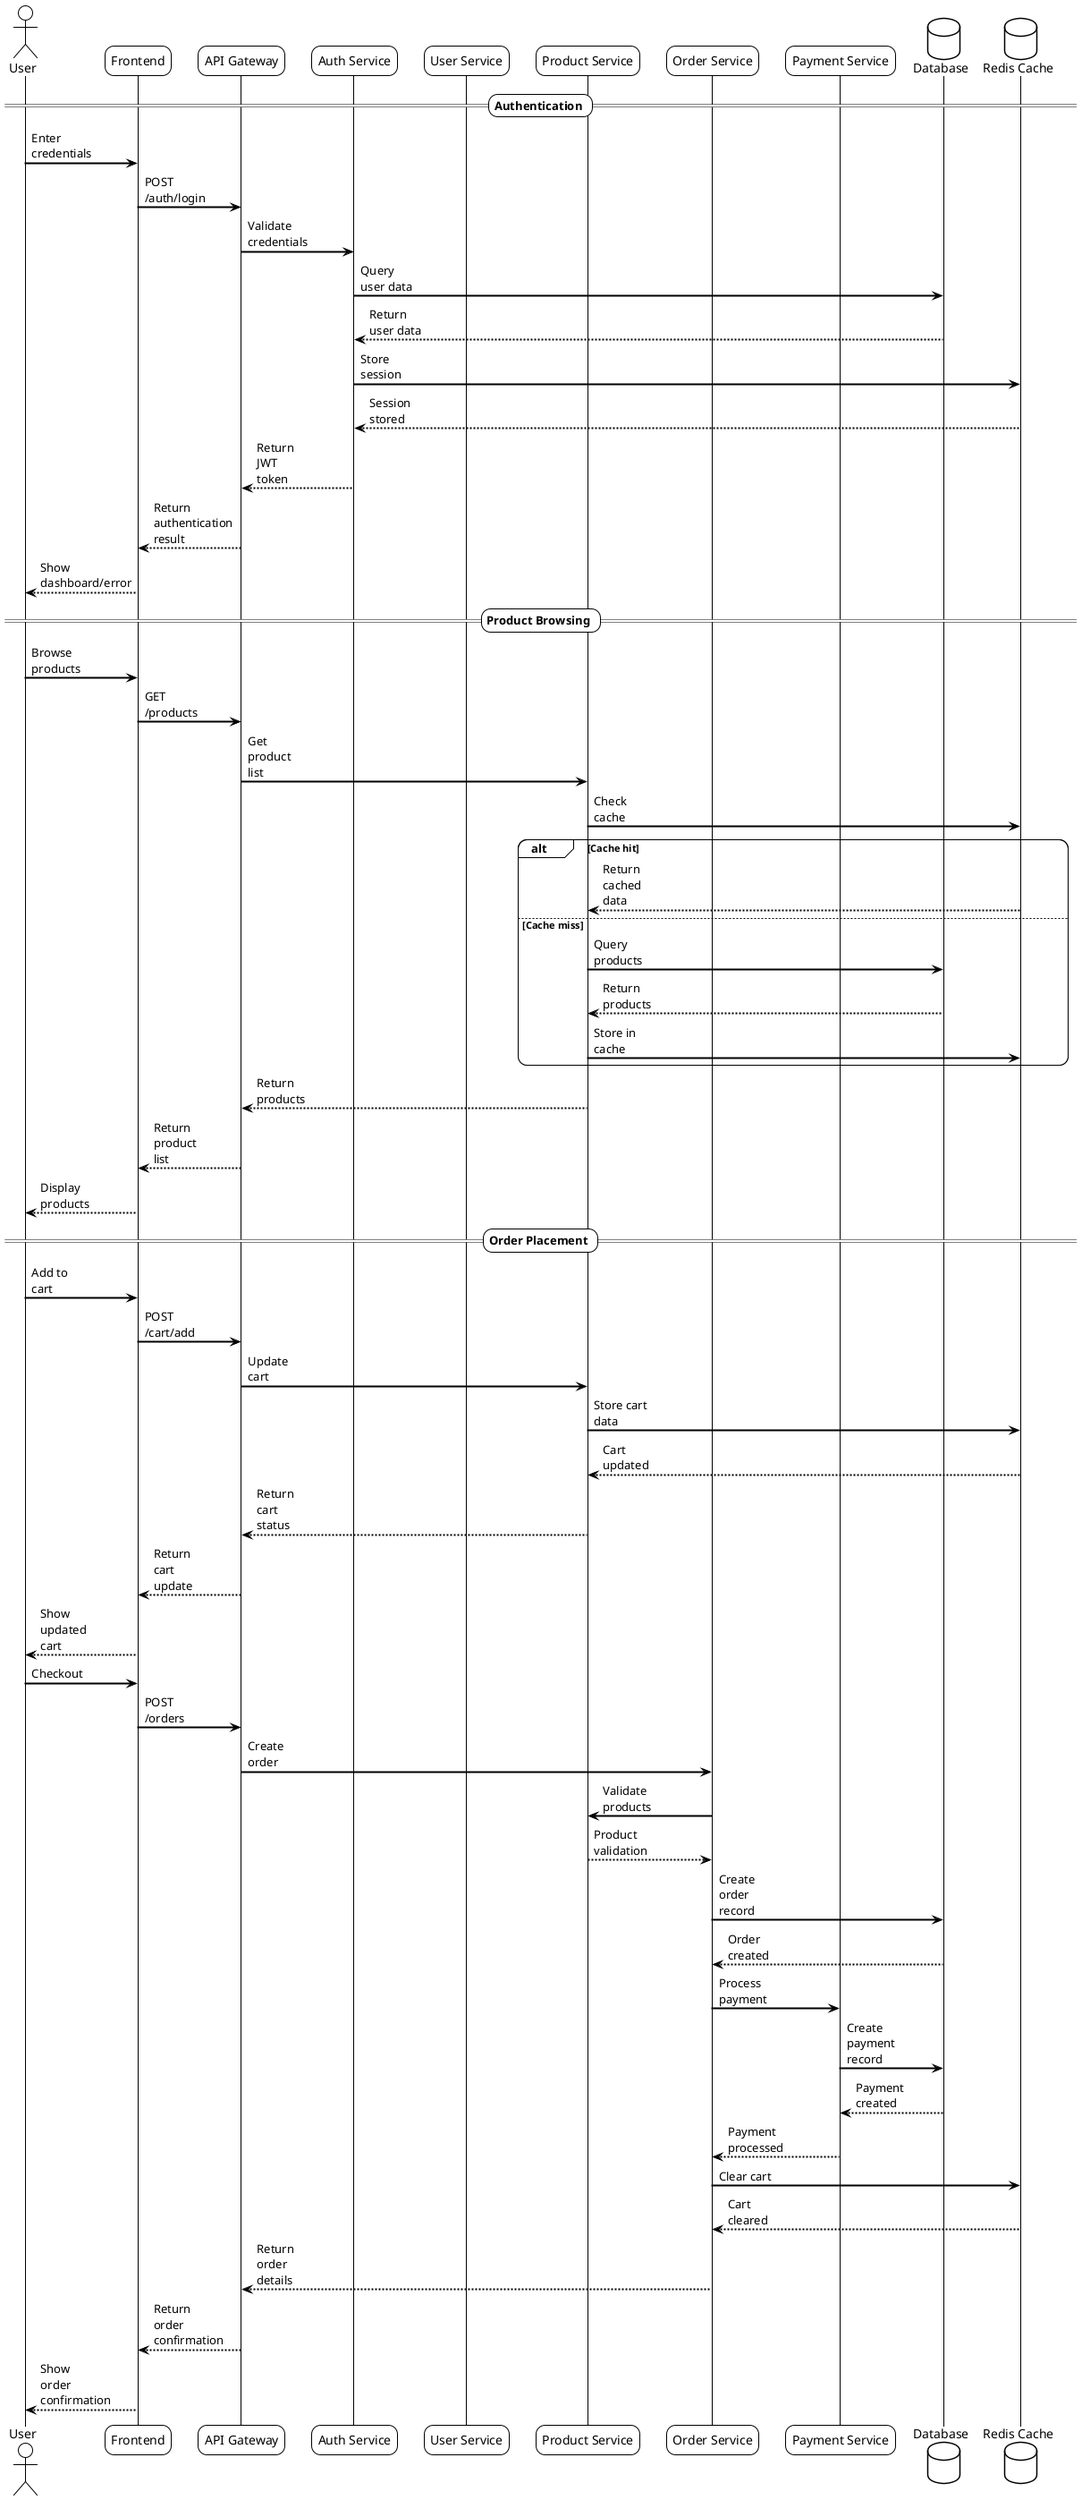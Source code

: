 @startuml
!theme plain
skinparam sequenceArrowThickness 2
skinparam roundcorner 20
skinparam maxmessagesize 60

actor User
participant "Frontend" as FE
participant "API Gateway" as AG
participant "Auth Service" as AS
participant "User Service" as US
participant "Product Service" as PS
participant "Order Service" as OS
participant "Payment Service" as PYS
database "Database" as DB
database "Redis Cache" as RC

== Authentication ==
User -> FE: Enter credentials
FE -> AG: POST /auth/login
AG -> AS: Validate credentials
AS -> DB: Query user data
DB --> AS: Return user data
AS -> RC: Store session
RC --> AS: Session stored
AS --> AG: Return JWT token
AG --> FE: Return authentication result
FE --> User: Show dashboard/error

== Product Browsing ==
User -> FE: Browse products
FE -> AG: GET /products
AG -> PS: Get product list
PS -> RC: Check cache
alt Cache hit
    RC --> PS: Return cached data
else Cache miss
    PS -> DB: Query products
    DB --> PS: Return products
    PS -> RC: Store in cache
end
PS --> AG: Return products
AG --> FE: Return product list
FE --> User: Display products

== Order Placement ==
User -> FE: Add to cart
FE -> AG: POST /cart/add
AG -> PS: Update cart
PS -> RC: Store cart data
RC --> PS: Cart updated
PS --> AG: Return cart status
AG --> FE: Return cart update
FE --> User: Show updated cart

User -> FE: Checkout
FE -> AG: POST /orders
AG -> OS: Create order
OS -> PS: Validate products
PS --> OS: Product validation
OS -> DB: Create order record
DB --> OS: Order created
OS -> PYS: Process payment
PYS -> DB: Create payment record
DB --> PYS: Payment created
PYS --> OS: Payment processed
OS -> RC: Clear cart
RC --> OS: Cart cleared
OS --> AG: Return order details
AG --> FE: Return order confirmation
FE --> User: Show order confirmation

@enduml
